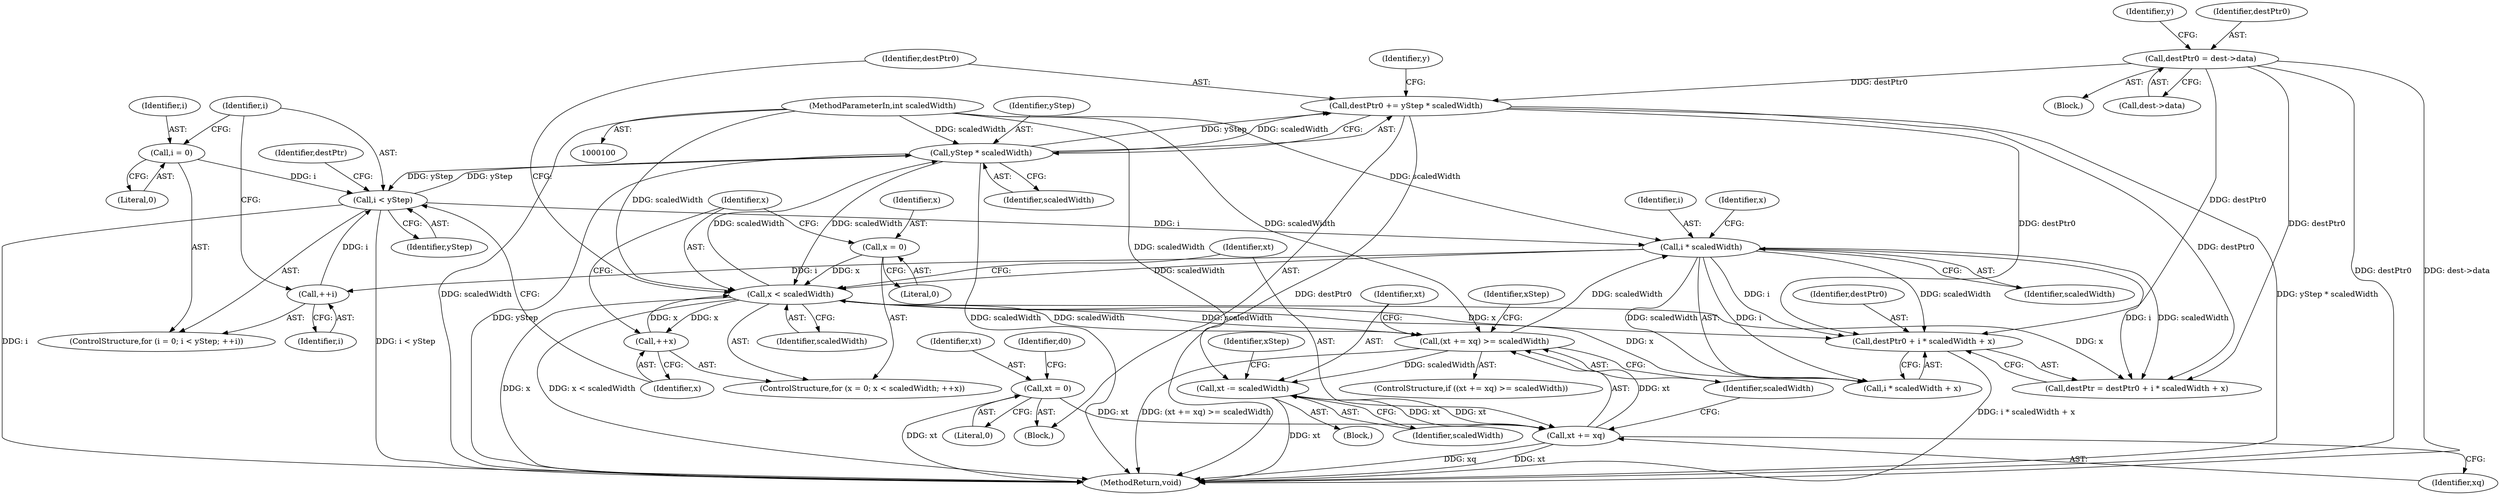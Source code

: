 digraph "0_poppler_bbc2d8918fe234b7ef2c480eb148943922cc0959@pointer" {
"1000285" [label="(Call,destPtr0 + i * scaledWidth + x)"];
"1000158" [label="(Call,destPtr0 = dest->data)"];
"1000298" [label="(Call,destPtr0 += yStep * scaledWidth)"];
"1000300" [label="(Call,yStep * scaledWidth)"];
"1000277" [label="(Call,i < yStep)"];
"1000274" [label="(Call,i = 0)"];
"1000280" [label="(Call,++i)"];
"1000288" [label="(Call,i * scaledWidth)"];
"1000222" [label="(Call,(xt += xq) >= scaledWidth)"];
"1000223" [label="(Call,xt += xq)"];
"1000189" [label="(Call,xt = 0)"];
"1000228" [label="(Call,xt -= scaledWidth)"];
"1000105" [label="(MethodParameterIn,int scaledWidth)"];
"1000215" [label="(Call,x < scaledWidth)"];
"1000218" [label="(Call,++x)"];
"1000212" [label="(Call,x = 0)"];
"1000281" [label="(Identifier,i)"];
"1000226" [label="(Identifier,scaledWidth)"];
"1000228" [label="(Call,xt -= scaledWidth)"];
"1000283" [label="(Call,destPtr = destPtr0 + i * scaledWidth + x)"];
"1000105" [label="(MethodParameterIn,int scaledWidth)"];
"1000108" [label="(Block,)"];
"1000242" [label="(Identifier,xStep)"];
"1000273" [label="(ControlStructure,for (i = 0; i < yStep; ++i))"];
"1000227" [label="(Block,)"];
"1000300" [label="(Call,yStep * scaledWidth)"];
"1000284" [label="(Identifier,destPtr)"];
"1000301" [label="(Identifier,yStep)"];
"1000223" [label="(Call,xt += xq)"];
"1000216" [label="(Identifier,x)"];
"1000219" [label="(Identifier,x)"];
"1000160" [label="(Call,dest->data)"];
"1000232" [label="(Identifier,xStep)"];
"1000275" [label="(Identifier,i)"];
"1000165" [label="(Identifier,y)"];
"1000280" [label="(Call,++i)"];
"1000290" [label="(Identifier,scaledWidth)"];
"1000222" [label="(Call,(xt += xq) >= scaledWidth)"];
"1000229" [label="(Identifier,xt)"];
"1000274" [label="(Call,i = 0)"];
"1000221" [label="(ControlStructure,if ((xt += xq) >= scaledWidth))"];
"1000230" [label="(Identifier,scaledWidth)"];
"1000287" [label="(Call,i * scaledWidth + x)"];
"1000211" [label="(ControlStructure,for (x = 0; x < scaledWidth; ++x))"];
"1000298" [label="(Call,destPtr0 += yStep * scaledWidth)"];
"1000276" [label="(Literal,0)"];
"1000305" [label="(MethodReturn,void)"];
"1000189" [label="(Call,xt = 0)"];
"1000193" [label="(Identifier,d0)"];
"1000225" [label="(Identifier,xq)"];
"1000158" [label="(Call,destPtr0 = dest->data)"];
"1000212" [label="(Call,x = 0)"];
"1000214" [label="(Literal,0)"];
"1000285" [label="(Call,destPtr0 + i * scaledWidth + x)"];
"1000217" [label="(Identifier,scaledWidth)"];
"1000191" [label="(Literal,0)"];
"1000288" [label="(Call,i * scaledWidth)"];
"1000286" [label="(Identifier,destPtr0)"];
"1000289" [label="(Identifier,i)"];
"1000171" [label="(Identifier,y)"];
"1000278" [label="(Identifier,i)"];
"1000224" [label="(Identifier,xt)"];
"1000277" [label="(Call,i < yStep)"];
"1000159" [label="(Identifier,destPtr0)"];
"1000279" [label="(Identifier,yStep)"];
"1000302" [label="(Identifier,scaledWidth)"];
"1000299" [label="(Identifier,destPtr0)"];
"1000218" [label="(Call,++x)"];
"1000291" [label="(Identifier,x)"];
"1000213" [label="(Identifier,x)"];
"1000190" [label="(Identifier,xt)"];
"1000172" [label="(Block,)"];
"1000215" [label="(Call,x < scaledWidth)"];
"1000285" -> "1000283"  [label="AST: "];
"1000285" -> "1000287"  [label="CFG: "];
"1000286" -> "1000285"  [label="AST: "];
"1000287" -> "1000285"  [label="AST: "];
"1000283" -> "1000285"  [label="CFG: "];
"1000285" -> "1000305"  [label="DDG: i * scaledWidth + x"];
"1000158" -> "1000285"  [label="DDG: destPtr0"];
"1000298" -> "1000285"  [label="DDG: destPtr0"];
"1000288" -> "1000285"  [label="DDG: i"];
"1000288" -> "1000285"  [label="DDG: scaledWidth"];
"1000215" -> "1000285"  [label="DDG: x"];
"1000158" -> "1000108"  [label="AST: "];
"1000158" -> "1000160"  [label="CFG: "];
"1000159" -> "1000158"  [label="AST: "];
"1000160" -> "1000158"  [label="AST: "];
"1000165" -> "1000158"  [label="CFG: "];
"1000158" -> "1000305"  [label="DDG: destPtr0"];
"1000158" -> "1000305"  [label="DDG: dest->data"];
"1000158" -> "1000283"  [label="DDG: destPtr0"];
"1000158" -> "1000298"  [label="DDG: destPtr0"];
"1000298" -> "1000172"  [label="AST: "];
"1000298" -> "1000300"  [label="CFG: "];
"1000299" -> "1000298"  [label="AST: "];
"1000300" -> "1000298"  [label="AST: "];
"1000171" -> "1000298"  [label="CFG: "];
"1000298" -> "1000305"  [label="DDG: destPtr0"];
"1000298" -> "1000305"  [label="DDG: yStep * scaledWidth"];
"1000298" -> "1000283"  [label="DDG: destPtr0"];
"1000300" -> "1000298"  [label="DDG: yStep"];
"1000300" -> "1000298"  [label="DDG: scaledWidth"];
"1000300" -> "1000302"  [label="CFG: "];
"1000301" -> "1000300"  [label="AST: "];
"1000302" -> "1000300"  [label="AST: "];
"1000300" -> "1000305"  [label="DDG: yStep"];
"1000300" -> "1000305"  [label="DDG: scaledWidth"];
"1000300" -> "1000215"  [label="DDG: scaledWidth"];
"1000300" -> "1000277"  [label="DDG: yStep"];
"1000277" -> "1000300"  [label="DDG: yStep"];
"1000215" -> "1000300"  [label="DDG: scaledWidth"];
"1000105" -> "1000300"  [label="DDG: scaledWidth"];
"1000277" -> "1000273"  [label="AST: "];
"1000277" -> "1000279"  [label="CFG: "];
"1000278" -> "1000277"  [label="AST: "];
"1000279" -> "1000277"  [label="AST: "];
"1000284" -> "1000277"  [label="CFG: "];
"1000219" -> "1000277"  [label="CFG: "];
"1000277" -> "1000305"  [label="DDG: i"];
"1000277" -> "1000305"  [label="DDG: i < yStep"];
"1000274" -> "1000277"  [label="DDG: i"];
"1000280" -> "1000277"  [label="DDG: i"];
"1000277" -> "1000288"  [label="DDG: i"];
"1000274" -> "1000273"  [label="AST: "];
"1000274" -> "1000276"  [label="CFG: "];
"1000275" -> "1000274"  [label="AST: "];
"1000276" -> "1000274"  [label="AST: "];
"1000278" -> "1000274"  [label="CFG: "];
"1000280" -> "1000273"  [label="AST: "];
"1000280" -> "1000281"  [label="CFG: "];
"1000281" -> "1000280"  [label="AST: "];
"1000278" -> "1000280"  [label="CFG: "];
"1000288" -> "1000280"  [label="DDG: i"];
"1000288" -> "1000287"  [label="AST: "];
"1000288" -> "1000290"  [label="CFG: "];
"1000289" -> "1000288"  [label="AST: "];
"1000290" -> "1000288"  [label="AST: "];
"1000291" -> "1000288"  [label="CFG: "];
"1000288" -> "1000215"  [label="DDG: scaledWidth"];
"1000288" -> "1000283"  [label="DDG: i"];
"1000288" -> "1000283"  [label="DDG: scaledWidth"];
"1000288" -> "1000287"  [label="DDG: i"];
"1000288" -> "1000287"  [label="DDG: scaledWidth"];
"1000222" -> "1000288"  [label="DDG: scaledWidth"];
"1000105" -> "1000288"  [label="DDG: scaledWidth"];
"1000222" -> "1000221"  [label="AST: "];
"1000222" -> "1000226"  [label="CFG: "];
"1000223" -> "1000222"  [label="AST: "];
"1000226" -> "1000222"  [label="AST: "];
"1000229" -> "1000222"  [label="CFG: "];
"1000242" -> "1000222"  [label="CFG: "];
"1000222" -> "1000305"  [label="DDG: (xt += xq) >= scaledWidth"];
"1000222" -> "1000215"  [label="DDG: scaledWidth"];
"1000223" -> "1000222"  [label="DDG: xt"];
"1000215" -> "1000222"  [label="DDG: scaledWidth"];
"1000105" -> "1000222"  [label="DDG: scaledWidth"];
"1000222" -> "1000228"  [label="DDG: scaledWidth"];
"1000223" -> "1000225"  [label="CFG: "];
"1000224" -> "1000223"  [label="AST: "];
"1000225" -> "1000223"  [label="AST: "];
"1000226" -> "1000223"  [label="CFG: "];
"1000223" -> "1000305"  [label="DDG: xq"];
"1000223" -> "1000305"  [label="DDG: xt"];
"1000189" -> "1000223"  [label="DDG: xt"];
"1000228" -> "1000223"  [label="DDG: xt"];
"1000223" -> "1000228"  [label="DDG: xt"];
"1000189" -> "1000172"  [label="AST: "];
"1000189" -> "1000191"  [label="CFG: "];
"1000190" -> "1000189"  [label="AST: "];
"1000191" -> "1000189"  [label="AST: "];
"1000193" -> "1000189"  [label="CFG: "];
"1000189" -> "1000305"  [label="DDG: xt"];
"1000228" -> "1000227"  [label="AST: "];
"1000228" -> "1000230"  [label="CFG: "];
"1000229" -> "1000228"  [label="AST: "];
"1000230" -> "1000228"  [label="AST: "];
"1000232" -> "1000228"  [label="CFG: "];
"1000228" -> "1000305"  [label="DDG: xt"];
"1000105" -> "1000228"  [label="DDG: scaledWidth"];
"1000105" -> "1000100"  [label="AST: "];
"1000105" -> "1000305"  [label="DDG: scaledWidth"];
"1000105" -> "1000215"  [label="DDG: scaledWidth"];
"1000215" -> "1000211"  [label="AST: "];
"1000215" -> "1000217"  [label="CFG: "];
"1000216" -> "1000215"  [label="AST: "];
"1000217" -> "1000215"  [label="AST: "];
"1000224" -> "1000215"  [label="CFG: "];
"1000299" -> "1000215"  [label="CFG: "];
"1000215" -> "1000305"  [label="DDG: x"];
"1000215" -> "1000305"  [label="DDG: x < scaledWidth"];
"1000218" -> "1000215"  [label="DDG: x"];
"1000212" -> "1000215"  [label="DDG: x"];
"1000215" -> "1000218"  [label="DDG: x"];
"1000215" -> "1000283"  [label="DDG: x"];
"1000215" -> "1000287"  [label="DDG: x"];
"1000218" -> "1000211"  [label="AST: "];
"1000218" -> "1000219"  [label="CFG: "];
"1000219" -> "1000218"  [label="AST: "];
"1000216" -> "1000218"  [label="CFG: "];
"1000212" -> "1000211"  [label="AST: "];
"1000212" -> "1000214"  [label="CFG: "];
"1000213" -> "1000212"  [label="AST: "];
"1000214" -> "1000212"  [label="AST: "];
"1000216" -> "1000212"  [label="CFG: "];
}
